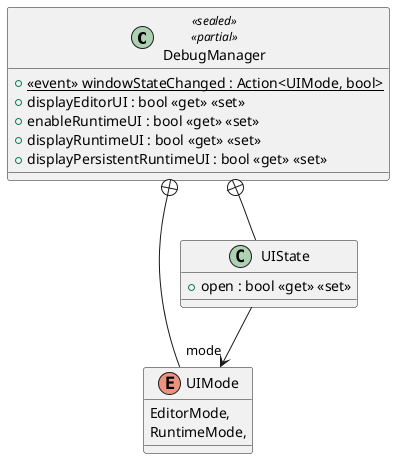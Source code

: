 @startuml
class DebugManager <<sealed>> <<partial>> {
    + {static}  <<event>> windowStateChanged : Action<UIMode, bool> 
    + displayEditorUI : bool <<get>> <<set>>
    + enableRuntimeUI : bool <<get>> <<set>>
    + displayRuntimeUI : bool <<get>> <<set>>
    + displayPersistentRuntimeUI : bool <<get>> <<set>>
}
enum UIMode {
    EditorMode,
    RuntimeMode,
}
class UIState {
    + open : bool <<get>> <<set>>
}
DebugManager +-- UIMode
DebugManager +-- UIState
UIState --> "mode" UIMode
@enduml
